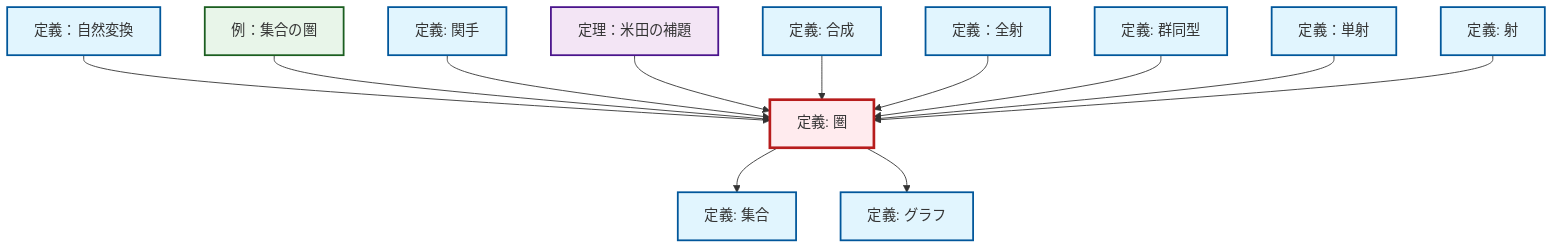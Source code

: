 graph TD
    classDef definition fill:#e1f5fe,stroke:#01579b,stroke-width:2px
    classDef theorem fill:#f3e5f5,stroke:#4a148c,stroke-width:2px
    classDef axiom fill:#fff3e0,stroke:#e65100,stroke-width:2px
    classDef example fill:#e8f5e9,stroke:#1b5e20,stroke-width:2px
    classDef current fill:#ffebee,stroke:#b71c1c,stroke-width:3px
    def-morphism["定義: 射"]:::definition
    def-graph["定義: グラフ"]:::definition
    def-monomorphism["定義：単射"]:::definition
    def-isomorphism["定義: 群同型"]:::definition
    ex-set-category["例：集合の圏"]:::example
    def-epimorphism["定義：全射"]:::definition
    def-functor["定義: 関手"]:::definition
    def-natural-transformation["定義：自然変換"]:::definition
    def-category["定義: 圏"]:::definition
    thm-yoneda["定理：米田の補題"]:::theorem
    def-composition["定義: 合成"]:::definition
    def-set["定義: 集合"]:::definition
    def-natural-transformation --> def-category
    ex-set-category --> def-category
    def-functor --> def-category
    thm-yoneda --> def-category
    def-composition --> def-category
    def-epimorphism --> def-category
    def-category --> def-set
    def-isomorphism --> def-category
    def-monomorphism --> def-category
    def-morphism --> def-category
    def-category --> def-graph
    class def-category current